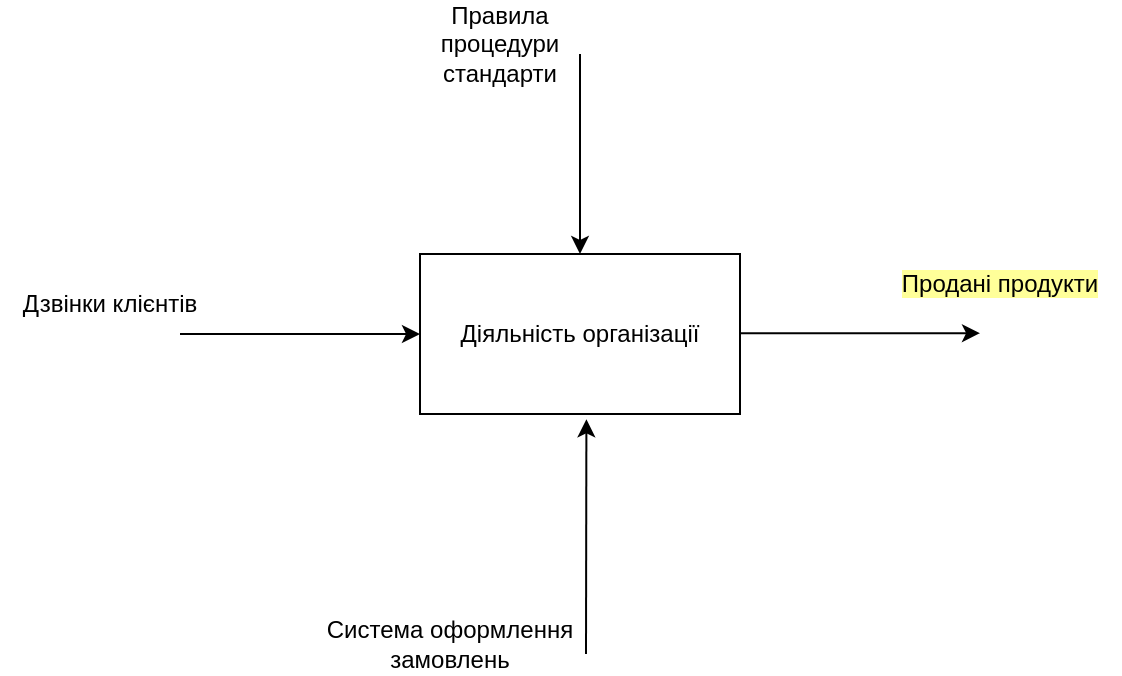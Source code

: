 <mxfile version="24.7.10">
  <diagram name="Page-1" id="NVIDplfwPpL645zohMpe">
    <mxGraphModel dx="795" dy="539" grid="1" gridSize="10" guides="1" tooltips="1" connect="1" arrows="1" fold="1" page="1" pageScale="1" pageWidth="827" pageHeight="1169" math="0" shadow="0">
      <root>
        <mxCell id="0" />
        <mxCell id="1" parent="0" />
        <mxCell id="J_tO9Nc0sdhzEk3S7hDS-2" value="Діяльність організації" style="whiteSpace=wrap;html=1;align=center;labelBackgroundColor=none;" vertex="1" parent="1">
          <mxGeometry x="320" y="240" width="160" height="80" as="geometry" />
        </mxCell>
        <mxCell id="J_tO9Nc0sdhzEk3S7hDS-3" value="" style="endArrow=classic;html=1;rounded=0;entryX=0.52;entryY=1.033;entryDx=0;entryDy=0;entryPerimeter=0;labelBackgroundColor=none;fontColor=default;" edge="1" parent="1" target="J_tO9Nc0sdhzEk3S7hDS-2">
          <mxGeometry width="50" height="50" relative="1" as="geometry">
            <mxPoint x="403" y="440" as="sourcePoint" />
            <mxPoint x="420" y="330" as="targetPoint" />
          </mxGeometry>
        </mxCell>
        <mxCell id="J_tO9Nc0sdhzEk3S7hDS-4" value="" style="endArrow=classic;html=1;rounded=0;entryX=0.5;entryY=0;entryDx=0;entryDy=0;labelBackgroundColor=none;fontColor=default;" edge="1" parent="1" target="J_tO9Nc0sdhzEk3S7hDS-2">
          <mxGeometry width="50" height="50" relative="1" as="geometry">
            <mxPoint x="400" y="140" as="sourcePoint" />
            <mxPoint x="420" y="230" as="targetPoint" />
            <Array as="points">
              <mxPoint x="400" y="180" />
            </Array>
          </mxGeometry>
        </mxCell>
        <mxCell id="J_tO9Nc0sdhzEk3S7hDS-8" value="" style="endArrow=classic;html=1;rounded=0;entryX=0;entryY=0.5;entryDx=0;entryDy=0;labelBackgroundColor=none;fontColor=default;" edge="1" parent="1" target="J_tO9Nc0sdhzEk3S7hDS-2">
          <mxGeometry width="50" height="50" relative="1" as="geometry">
            <mxPoint x="200" y="280" as="sourcePoint" />
            <mxPoint x="470" y="230" as="targetPoint" />
            <Array as="points" />
          </mxGeometry>
        </mxCell>
        <mxCell id="J_tO9Nc0sdhzEk3S7hDS-9" value="" style="endArrow=classic;html=1;rounded=0;entryX=0;entryY=0.5;entryDx=0;entryDy=0;labelBackgroundColor=none;fontColor=default;" edge="1" parent="1">
          <mxGeometry width="50" height="50" relative="1" as="geometry">
            <mxPoint x="480" y="279.58" as="sourcePoint" />
            <mxPoint x="600" y="279.58" as="targetPoint" />
            <Array as="points" />
          </mxGeometry>
        </mxCell>
        <mxCell id="J_tO9Nc0sdhzEk3S7hDS-10" value="Дзвінки клієнтів" style="text;html=1;align=center;verticalAlign=middle;whiteSpace=wrap;rounded=0;labelBackgroundColor=none;" vertex="1" parent="1">
          <mxGeometry x="110" y="250" width="110" height="30" as="geometry" />
        </mxCell>
        <mxCell id="J_tO9Nc0sdhzEk3S7hDS-11" value="&lt;span style=&quot;background-color: rgb(255, 255, 153);&quot;&gt;Продані продукти&lt;/span&gt;" style="text;html=1;align=center;verticalAlign=middle;whiteSpace=wrap;rounded=0;labelBackgroundColor=none;" vertex="1" parent="1">
          <mxGeometry x="550" y="240" width="120" height="30" as="geometry" />
        </mxCell>
        <mxCell id="J_tO9Nc0sdhzEk3S7hDS-12" value="Правила&lt;div&gt;процедури&lt;/div&gt;&lt;div&gt;стандарти&lt;/div&gt;" style="text;html=1;align=center;verticalAlign=middle;whiteSpace=wrap;rounded=0;labelBackgroundColor=none;" vertex="1" parent="1">
          <mxGeometry x="330" y="120" width="60" height="30" as="geometry" />
        </mxCell>
        <mxCell id="J_tO9Nc0sdhzEk3S7hDS-13" value="Система оформлення замовлень" style="text;html=1;align=center;verticalAlign=middle;whiteSpace=wrap;rounded=0;labelBackgroundColor=none;" vertex="1" parent="1">
          <mxGeometry x="270" y="420" width="130" height="30" as="geometry" />
        </mxCell>
      </root>
    </mxGraphModel>
  </diagram>
</mxfile>
